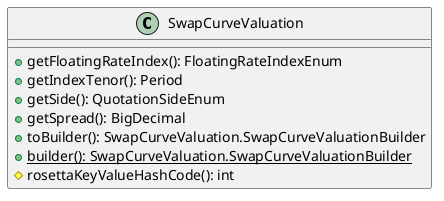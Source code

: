 @startuml

    class SwapCurveValuation [[SwapCurveValuation.html]] {
        +getFloatingRateIndex(): FloatingRateIndexEnum
        +getIndexTenor(): Period
        +getSide(): QuotationSideEnum
        +getSpread(): BigDecimal
        +toBuilder(): SwapCurveValuation.SwapCurveValuationBuilder
        {static} +builder(): SwapCurveValuation.SwapCurveValuationBuilder
        #rosettaKeyValueHashCode(): int
    }

@enduml

